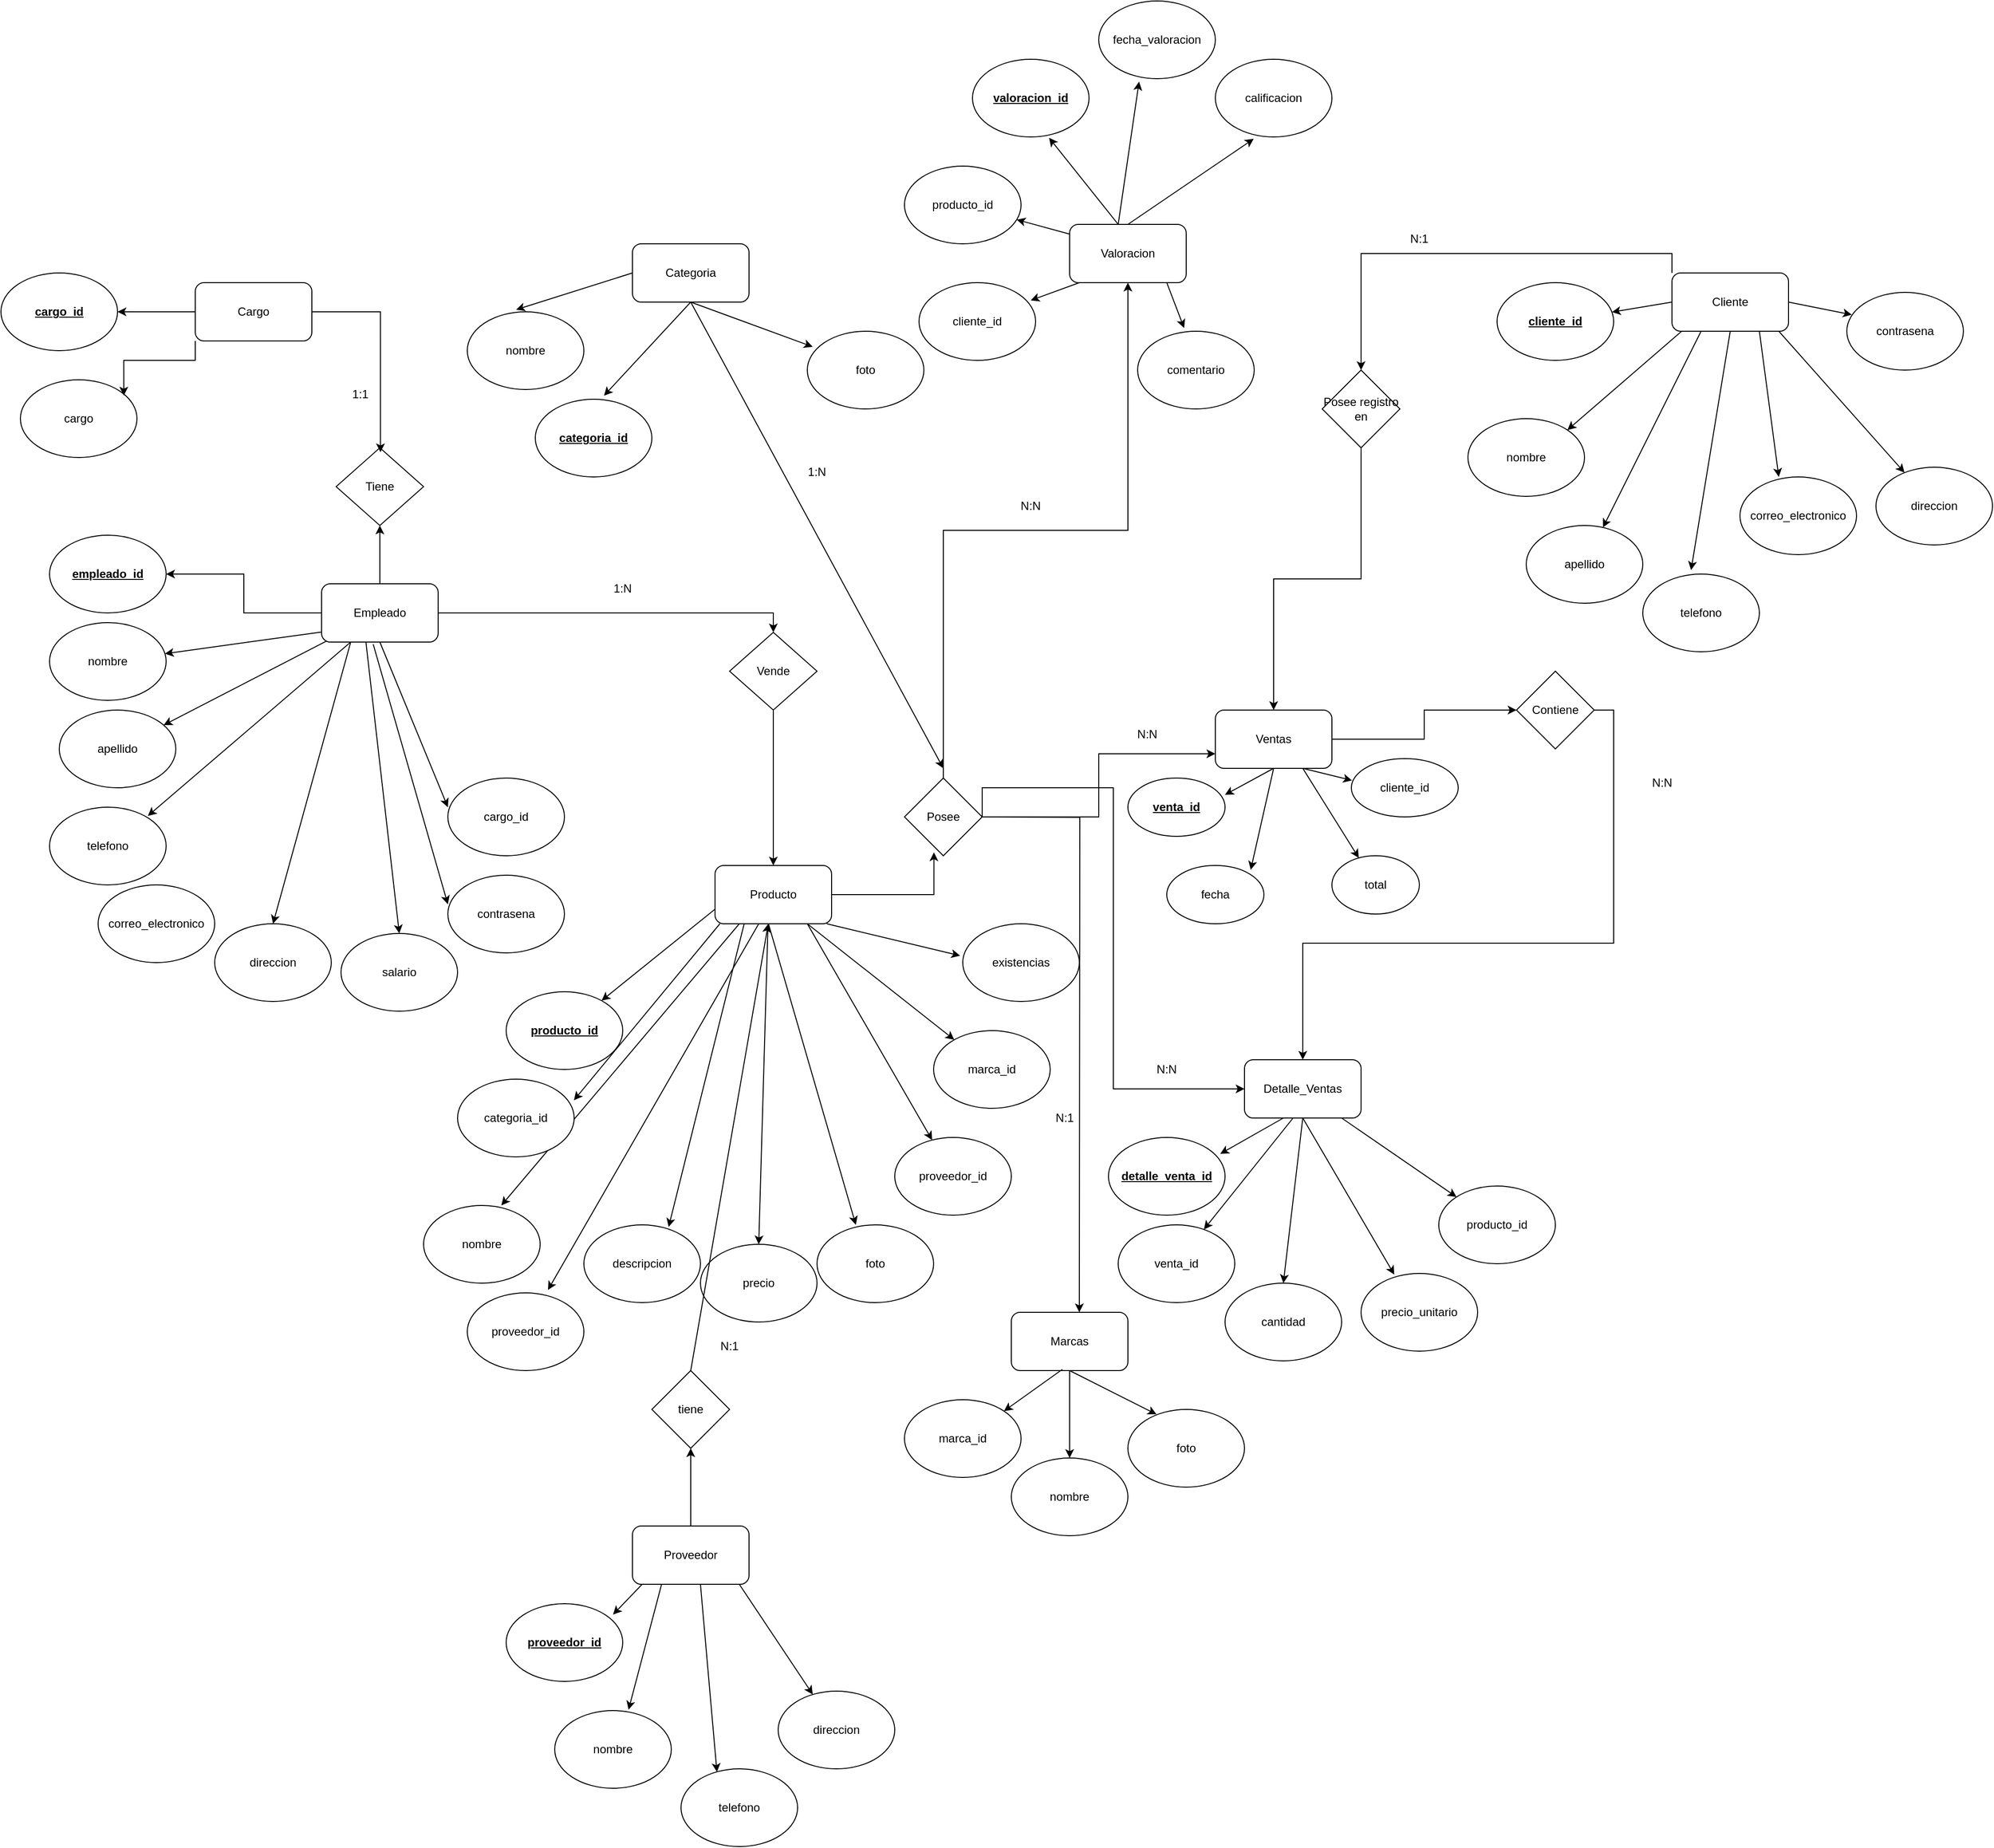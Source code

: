 <mxfile version="23.1.2" type="google">
  <diagram id="R2lEEEUBdFMjLlhIrx00" name="Page-1">
    <mxGraphModel dx="2525" dy="2080" grid="1" gridSize="10" guides="1" tooltips="1" connect="1" arrows="1" fold="1" page="1" pageScale="1" pageWidth="850" pageHeight="1100" math="0" shadow="0" extFonts="Permanent Marker^https://fonts.googleapis.com/css?family=Permanent+Marker">
      <root>
        <mxCell id="0" />
        <mxCell id="1" parent="0" />
        <mxCell id="Wo3q0FR-ISAkBuYLNfdj-16" style="edgeStyle=orthogonalEdgeStyle;rounded=0;orthogonalLoop=1;jettySize=auto;html=1;exitX=0;exitY=0.5;exitDx=0;exitDy=0;entryX=1;entryY=0.5;entryDx=0;entryDy=0;" parent="1" source="Wo3q0FR-ISAkBuYLNfdj-4" target="Wo3q0FR-ISAkBuYLNfdj-15" edge="1">
          <mxGeometry relative="1" as="geometry" />
        </mxCell>
        <mxCell id="Wo3q0FR-ISAkBuYLNfdj-4" value="Cargo" style="rounded=1;whiteSpace=wrap;html=1;" parent="1" vertex="1">
          <mxGeometry x="-190" y="70" width="120" height="60" as="geometry" />
        </mxCell>
        <mxCell id="Wo3q0FR-ISAkBuYLNfdj-5" value="Proveedor" style="rounded=1;whiteSpace=wrap;html=1;" parent="1" vertex="1">
          <mxGeometry x="260" y="1350" width="120" height="60" as="geometry" />
        </mxCell>
        <mxCell id="Wo3q0FR-ISAkBuYLNfdj-6" value="Marcas" style="rounded=1;whiteSpace=wrap;html=1;" parent="1" vertex="1">
          <mxGeometry x="650" y="1130" width="120" height="60" as="geometry" />
        </mxCell>
        <mxCell id="Wo3q0FR-ISAkBuYLNfdj-47" style="edgeStyle=orthogonalEdgeStyle;rounded=0;orthogonalLoop=1;jettySize=auto;html=1;" parent="1" source="Wo3q0FR-ISAkBuYLNfdj-7" target="Wo3q0FR-ISAkBuYLNfdj-21" edge="1">
          <mxGeometry relative="1" as="geometry" />
        </mxCell>
        <mxCell id="Wo3q0FR-ISAkBuYLNfdj-48" style="edgeStyle=orthogonalEdgeStyle;rounded=0;orthogonalLoop=1;jettySize=auto;html=1;exitX=0.5;exitY=0;exitDx=0;exitDy=0;" parent="1" source="Wo3q0FR-ISAkBuYLNfdj-7" edge="1">
          <mxGeometry relative="1" as="geometry">
            <mxPoint y="320" as="targetPoint" />
          </mxGeometry>
        </mxCell>
        <mxCell id="Wo3q0FR-ISAkBuYLNfdj-52" style="edgeStyle=orthogonalEdgeStyle;rounded=0;orthogonalLoop=1;jettySize=auto;html=1;exitX=1;exitY=0.5;exitDx=0;exitDy=0;entryX=0.5;entryY=0;entryDx=0;entryDy=0;" parent="1" source="Wo3q0FR-ISAkBuYLNfdj-7" target="Wo3q0FR-ISAkBuYLNfdj-51" edge="1">
          <mxGeometry relative="1" as="geometry" />
        </mxCell>
        <mxCell id="Wo3q0FR-ISAkBuYLNfdj-7" value="Empleado" style="rounded=1;whiteSpace=wrap;html=1;" parent="1" vertex="1">
          <mxGeometry x="-60" y="380" width="120" height="60" as="geometry" />
        </mxCell>
        <mxCell id="Wo3q0FR-ISAkBuYLNfdj-8" value="Categoria" style="rounded=1;whiteSpace=wrap;html=1;" parent="1" vertex="1">
          <mxGeometry x="260" y="30" width="120" height="60" as="geometry" />
        </mxCell>
        <mxCell id="OyvCqf2Fwu4o1YcODrox-2" style="edgeStyle=orthogonalEdgeStyle;rounded=0;orthogonalLoop=1;jettySize=auto;html=1;exitX=0;exitY=0;exitDx=0;exitDy=0;" parent="1" source="Wo3q0FR-ISAkBuYLNfdj-9" target="OyvCqf2Fwu4o1YcODrox-1" edge="1">
          <mxGeometry relative="1" as="geometry" />
        </mxCell>
        <mxCell id="Wo3q0FR-ISAkBuYLNfdj-9" value="Cliente" style="rounded=1;whiteSpace=wrap;html=1;" parent="1" vertex="1">
          <mxGeometry x="1330" y="60" width="120" height="60" as="geometry" />
        </mxCell>
        <mxCell id="Wo3q0FR-ISAkBuYLNfdj-10" value="Producto" style="rounded=1;whiteSpace=wrap;html=1;" parent="1" vertex="1">
          <mxGeometry x="345" y="670" width="120" height="60" as="geometry" />
        </mxCell>
        <mxCell id="Wo3q0FR-ISAkBuYLNfdj-127" style="edgeStyle=orthogonalEdgeStyle;rounded=0;orthogonalLoop=1;jettySize=auto;html=1;" parent="1" source="Wo3q0FR-ISAkBuYLNfdj-11" target="Wo3q0FR-ISAkBuYLNfdj-126" edge="1">
          <mxGeometry relative="1" as="geometry" />
        </mxCell>
        <mxCell id="Wo3q0FR-ISAkBuYLNfdj-11" value="Ventas" style="rounded=1;whiteSpace=wrap;html=1;" parent="1" vertex="1">
          <mxGeometry x="860" y="510" width="120" height="60" as="geometry" />
        </mxCell>
        <mxCell id="Wo3q0FR-ISAkBuYLNfdj-12" value="Valoracion" style="rounded=1;whiteSpace=wrap;html=1;" parent="1" vertex="1">
          <mxGeometry x="710" y="10" width="120" height="60" as="geometry" />
        </mxCell>
        <mxCell id="Wo3q0FR-ISAkBuYLNfdj-13" value="Detalle_Ventas" style="rounded=1;whiteSpace=wrap;html=1;" parent="1" vertex="1">
          <mxGeometry x="890" y="870" width="120" height="60" as="geometry" />
        </mxCell>
        <mxCell id="Wo3q0FR-ISAkBuYLNfdj-15" value="&lt;b&gt;&lt;u&gt;cargo_id&lt;/u&gt;&lt;/b&gt;" style="ellipse;whiteSpace=wrap;html=1;" parent="1" vertex="1">
          <mxGeometry x="-390" y="60" width="120" height="80" as="geometry" />
        </mxCell>
        <mxCell id="Wo3q0FR-ISAkBuYLNfdj-18" value="cargo" style="ellipse;whiteSpace=wrap;html=1;" parent="1" vertex="1">
          <mxGeometry x="-370" y="170" width="120" height="80" as="geometry" />
        </mxCell>
        <mxCell id="Wo3q0FR-ISAkBuYLNfdj-19" style="edgeStyle=orthogonalEdgeStyle;rounded=0;orthogonalLoop=1;jettySize=auto;html=1;exitX=0;exitY=1;exitDx=0;exitDy=0;entryX=0.887;entryY=0.203;entryDx=0;entryDy=0;entryPerimeter=0;" parent="1" source="Wo3q0FR-ISAkBuYLNfdj-4" target="Wo3q0FR-ISAkBuYLNfdj-18" edge="1">
          <mxGeometry relative="1" as="geometry" />
        </mxCell>
        <mxCell id="Wo3q0FR-ISAkBuYLNfdj-21" value="&lt;u style=&quot;&quot;&gt;&lt;b&gt;empleado_id&lt;/b&gt;&lt;/u&gt;" style="ellipse;whiteSpace=wrap;html=1;" parent="1" vertex="1">
          <mxGeometry x="-340" y="330" width="120" height="80" as="geometry" />
        </mxCell>
        <mxCell id="Wo3q0FR-ISAkBuYLNfdj-22" value="nombre" style="ellipse;whiteSpace=wrap;html=1;" parent="1" vertex="1">
          <mxGeometry x="-340" y="420" width="120" height="80" as="geometry" />
        </mxCell>
        <mxCell id="Wo3q0FR-ISAkBuYLNfdj-23" value="apellido" style="ellipse;whiteSpace=wrap;html=1;" parent="1" vertex="1">
          <mxGeometry x="-330" y="510" width="120" height="80" as="geometry" />
        </mxCell>
        <mxCell id="Wo3q0FR-ISAkBuYLNfdj-24" value="telefono" style="ellipse;whiteSpace=wrap;html=1;" parent="1" vertex="1">
          <mxGeometry x="-340" y="610" width="120" height="80" as="geometry" />
        </mxCell>
        <mxCell id="Wo3q0FR-ISAkBuYLNfdj-25" value="correo_electronico" style="ellipse;whiteSpace=wrap;html=1;" parent="1" vertex="1">
          <mxGeometry x="-290" y="690" width="120" height="80" as="geometry" />
        </mxCell>
        <mxCell id="Wo3q0FR-ISAkBuYLNfdj-26" value="direccion" style="ellipse;whiteSpace=wrap;html=1;" parent="1" vertex="1">
          <mxGeometry x="-170" y="730" width="120" height="80" as="geometry" />
        </mxCell>
        <mxCell id="Wo3q0FR-ISAkBuYLNfdj-27" value="salario" style="ellipse;whiteSpace=wrap;html=1;" parent="1" vertex="1">
          <mxGeometry x="-40" y="740" width="120" height="80" as="geometry" />
        </mxCell>
        <mxCell id="Wo3q0FR-ISAkBuYLNfdj-28" value="contrasena" style="ellipse;whiteSpace=wrap;html=1;" parent="1" vertex="1">
          <mxGeometry x="70" y="680" width="120" height="80" as="geometry" />
        </mxCell>
        <mxCell id="Wo3q0FR-ISAkBuYLNfdj-29" value="cargo_id" style="ellipse;whiteSpace=wrap;html=1;" parent="1" vertex="1">
          <mxGeometry x="70" y="580" width="120" height="80" as="geometry" />
        </mxCell>
        <mxCell id="Wo3q0FR-ISAkBuYLNfdj-40" value="" style="endArrow=classic;html=1;rounded=0;exitX=0.043;exitY=0.983;exitDx=0;exitDy=0;exitPerimeter=0;" parent="1" source="Wo3q0FR-ISAkBuYLNfdj-7" target="Wo3q0FR-ISAkBuYLNfdj-23" edge="1">
          <mxGeometry width="50" height="50" relative="1" as="geometry">
            <mxPoint x="-60" y="440" as="sourcePoint" />
            <mxPoint y="440" as="targetPoint" />
          </mxGeometry>
        </mxCell>
        <mxCell id="Wo3q0FR-ISAkBuYLNfdj-41" value="" style="endArrow=classic;html=1;rounded=0;exitX=0.25;exitY=1;exitDx=0;exitDy=0;entryX=0.843;entryY=0.113;entryDx=0;entryDy=0;entryPerimeter=0;" parent="1" source="Wo3q0FR-ISAkBuYLNfdj-7" target="Wo3q0FR-ISAkBuYLNfdj-24" edge="1">
          <mxGeometry width="50" height="50" relative="1" as="geometry">
            <mxPoint x="-60" y="510" as="sourcePoint" />
            <mxPoint x="-10" y="460" as="targetPoint" />
          </mxGeometry>
        </mxCell>
        <mxCell id="Wo3q0FR-ISAkBuYLNfdj-42" value="" style="endArrow=classic;html=1;rounded=0;entryX=0.5;entryY=0;entryDx=0;entryDy=0;" parent="1" target="Wo3q0FR-ISAkBuYLNfdj-26" edge="1">
          <mxGeometry width="50" height="50" relative="1" as="geometry">
            <mxPoint x="-30" y="440" as="sourcePoint" />
            <mxPoint x="20" y="460" as="targetPoint" />
          </mxGeometry>
        </mxCell>
        <mxCell id="Wo3q0FR-ISAkBuYLNfdj-43" value="" style="endArrow=classic;html=1;rounded=0;exitX=0.381;exitY=1.01;exitDx=0;exitDy=0;entryX=0.5;entryY=0;entryDx=0;entryDy=0;exitPerimeter=0;" parent="1" source="Wo3q0FR-ISAkBuYLNfdj-7" target="Wo3q0FR-ISAkBuYLNfdj-27" edge="1">
          <mxGeometry width="50" height="50" relative="1" as="geometry">
            <mxPoint x="30" y="510" as="sourcePoint" />
            <mxPoint x="80" y="460" as="targetPoint" />
          </mxGeometry>
        </mxCell>
        <mxCell id="Wo3q0FR-ISAkBuYLNfdj-44" value="" style="endArrow=classic;html=1;rounded=0;exitX=0.443;exitY=1.038;exitDx=0;exitDy=0;entryX=0;entryY=0.375;entryDx=0;entryDy=0;entryPerimeter=0;exitPerimeter=0;" parent="1" source="Wo3q0FR-ISAkBuYLNfdj-7" target="Wo3q0FR-ISAkBuYLNfdj-28" edge="1">
          <mxGeometry width="50" height="50" relative="1" as="geometry">
            <mxPoint x="70" y="490" as="sourcePoint" />
            <mxPoint x="120" y="440" as="targetPoint" />
          </mxGeometry>
        </mxCell>
        <mxCell id="Wo3q0FR-ISAkBuYLNfdj-45" value="" style="endArrow=classic;html=1;rounded=0;exitX=0.5;exitY=1;exitDx=0;exitDy=0;entryX=0;entryY=0.375;entryDx=0;entryDy=0;entryPerimeter=0;" parent="1" source="Wo3q0FR-ISAkBuYLNfdj-7" target="Wo3q0FR-ISAkBuYLNfdj-29" edge="1">
          <mxGeometry width="50" height="50" relative="1" as="geometry">
            <mxPoint x="30" y="480" as="sourcePoint" />
            <mxPoint x="80" y="430" as="targetPoint" />
          </mxGeometry>
        </mxCell>
        <mxCell id="Wo3q0FR-ISAkBuYLNfdj-46" value="" style="endArrow=classic;html=1;rounded=0;exitX=-0.005;exitY=0.829;exitDx=0;exitDy=0;exitPerimeter=0;" parent="1" source="Wo3q0FR-ISAkBuYLNfdj-7" target="Wo3q0FR-ISAkBuYLNfdj-22" edge="1">
          <mxGeometry width="50" height="50" relative="1" as="geometry">
            <mxPoint x="-80" y="410" as="sourcePoint" />
            <mxPoint x="-30" y="360" as="targetPoint" />
          </mxGeometry>
        </mxCell>
        <mxCell id="Wo3q0FR-ISAkBuYLNfdj-49" value="Tiene" style="rhombus;whiteSpace=wrap;html=1;" parent="1" vertex="1">
          <mxGeometry x="-45" y="240" width="90" height="80" as="geometry" />
        </mxCell>
        <mxCell id="Wo3q0FR-ISAkBuYLNfdj-50" style="edgeStyle=orthogonalEdgeStyle;rounded=0;orthogonalLoop=1;jettySize=auto;html=1;entryX=0.507;entryY=0.057;entryDx=0;entryDy=0;entryPerimeter=0;" parent="1" source="Wo3q0FR-ISAkBuYLNfdj-4" target="Wo3q0FR-ISAkBuYLNfdj-49" edge="1">
          <mxGeometry relative="1" as="geometry" />
        </mxCell>
        <mxCell id="Wo3q0FR-ISAkBuYLNfdj-53" style="edgeStyle=orthogonalEdgeStyle;rounded=0;orthogonalLoop=1;jettySize=auto;html=1;exitX=0.5;exitY=1;exitDx=0;exitDy=0;" parent="1" source="Wo3q0FR-ISAkBuYLNfdj-51" target="Wo3q0FR-ISAkBuYLNfdj-10" edge="1">
          <mxGeometry relative="1" as="geometry">
            <Array as="points">
              <mxPoint x="405" y="540" />
              <mxPoint x="405" y="540" />
            </Array>
          </mxGeometry>
        </mxCell>
        <mxCell id="Wo3q0FR-ISAkBuYLNfdj-51" value="Vende" style="rhombus;whiteSpace=wrap;html=1;" parent="1" vertex="1">
          <mxGeometry x="360" y="430" width="90" height="80" as="geometry" />
        </mxCell>
        <mxCell id="Wo3q0FR-ISAkBuYLNfdj-55" value="" style="endArrow=classic;html=1;rounded=0;exitX=0;exitY=0.75;exitDx=0;exitDy=0;" parent="1" source="Wo3q0FR-ISAkBuYLNfdj-10" target="Wo3q0FR-ISAkBuYLNfdj-56" edge="1">
          <mxGeometry width="50" height="50" relative="1" as="geometry">
            <mxPoint x="430" y="830" as="sourcePoint" />
            <mxPoint x="300" y="800" as="targetPoint" />
          </mxGeometry>
        </mxCell>
        <mxCell id="Wo3q0FR-ISAkBuYLNfdj-56" value="&lt;u&gt;&lt;b&gt;producto_id&lt;/b&gt;&lt;/u&gt;" style="ellipse;whiteSpace=wrap;html=1;" parent="1" vertex="1">
          <mxGeometry x="130" y="800" width="120" height="80" as="geometry" />
        </mxCell>
        <mxCell id="Wo3q0FR-ISAkBuYLNfdj-58" value="precio" style="ellipse;whiteSpace=wrap;html=1;" parent="1" vertex="1">
          <mxGeometry x="330" y="1060" width="120" height="80" as="geometry" />
        </mxCell>
        <mxCell id="Wo3q0FR-ISAkBuYLNfdj-59" value="nombre" style="ellipse;whiteSpace=wrap;html=1;" parent="1" vertex="1">
          <mxGeometry x="45" y="1020" width="120" height="80" as="geometry" />
        </mxCell>
        <mxCell id="Wo3q0FR-ISAkBuYLNfdj-60" value="descripcion" style="ellipse;whiteSpace=wrap;html=1;" parent="1" vertex="1">
          <mxGeometry x="210" y="1040" width="120" height="80" as="geometry" />
        </mxCell>
        <mxCell id="Wo3q0FR-ISAkBuYLNfdj-61" value="marca_id" style="ellipse;whiteSpace=wrap;html=1;" parent="1" vertex="1">
          <mxGeometry x="570" y="840" width="120" height="80" as="geometry" />
        </mxCell>
        <mxCell id="Wo3q0FR-ISAkBuYLNfdj-62" value="foto" style="ellipse;whiteSpace=wrap;html=1;" parent="1" vertex="1">
          <mxGeometry x="450" y="1040" width="120" height="80" as="geometry" />
        </mxCell>
        <mxCell id="Wo3q0FR-ISAkBuYLNfdj-63" value="proveedor_id" style="ellipse;whiteSpace=wrap;html=1;" parent="1" vertex="1">
          <mxGeometry x="530" y="950" width="120" height="80" as="geometry" />
        </mxCell>
        <mxCell id="Wo3q0FR-ISAkBuYLNfdj-64" value="existencias" style="ellipse;whiteSpace=wrap;html=1;" parent="1" vertex="1">
          <mxGeometry x="600" y="730" width="120" height="80" as="geometry" />
        </mxCell>
        <mxCell id="Wo3q0FR-ISAkBuYLNfdj-65" value="" style="endArrow=classic;html=1;rounded=0;entryX=0.667;entryY=0;entryDx=0;entryDy=0;entryPerimeter=0;" parent="1" target="Wo3q0FR-ISAkBuYLNfdj-59" edge="1">
          <mxGeometry width="50" height="50" relative="1" as="geometry">
            <mxPoint x="370" y="730" as="sourcePoint" />
            <mxPoint x="420" y="680" as="targetPoint" />
          </mxGeometry>
        </mxCell>
        <mxCell id="Wo3q0FR-ISAkBuYLNfdj-66" value="" style="endArrow=classic;html=1;rounded=0;entryX=0.727;entryY=0.027;entryDx=0;entryDy=0;entryPerimeter=0;exitX=0.25;exitY=1;exitDx=0;exitDy=0;" parent="1" source="Wo3q0FR-ISAkBuYLNfdj-10" target="Wo3q0FR-ISAkBuYLNfdj-60" edge="1">
          <mxGeometry width="50" height="50" relative="1" as="geometry">
            <mxPoint x="485.84" y="782.16" as="sourcePoint" />
            <mxPoint x="365" y="990" as="targetPoint" />
          </mxGeometry>
        </mxCell>
        <mxCell id="Wo3q0FR-ISAkBuYLNfdj-68" value="" style="endArrow=classic;html=1;rounded=0;exitX=0.454;exitY=1.036;exitDx=0;exitDy=0;exitPerimeter=0;entryX=0.5;entryY=0;entryDx=0;entryDy=0;" parent="1" source="Wo3q0FR-ISAkBuYLNfdj-10" target="Wo3q0FR-ISAkBuYLNfdj-58" edge="1">
          <mxGeometry width="50" height="50" relative="1" as="geometry">
            <mxPoint x="420" y="770" as="sourcePoint" />
            <mxPoint x="470" y="720" as="targetPoint" />
          </mxGeometry>
        </mxCell>
        <mxCell id="Wo3q0FR-ISAkBuYLNfdj-69" value="" style="endArrow=classic;html=1;rounded=0;entryX=0.333;entryY=0;entryDx=0;entryDy=0;entryPerimeter=0;" parent="1" target="Wo3q0FR-ISAkBuYLNfdj-62" edge="1">
          <mxGeometry width="50" height="50" relative="1" as="geometry">
            <mxPoint x="400" y="730" as="sourcePoint" />
            <mxPoint x="450" y="680" as="targetPoint" />
          </mxGeometry>
        </mxCell>
        <mxCell id="Wo3q0FR-ISAkBuYLNfdj-70" value="" style="endArrow=classic;html=1;rounded=0;" parent="1" target="Wo3q0FR-ISAkBuYLNfdj-63" edge="1">
          <mxGeometry width="50" height="50" relative="1" as="geometry">
            <mxPoint x="440" y="730" as="sourcePoint" />
            <mxPoint x="490" y="680" as="targetPoint" />
          </mxGeometry>
        </mxCell>
        <mxCell id="Wo3q0FR-ISAkBuYLNfdj-71" value="" style="endArrow=classic;html=1;rounded=0;" parent="1" target="Wo3q0FR-ISAkBuYLNfdj-61" edge="1">
          <mxGeometry width="50" height="50" relative="1" as="geometry">
            <mxPoint x="440" y="730" as="sourcePoint" />
            <mxPoint x="490" y="680" as="targetPoint" />
          </mxGeometry>
        </mxCell>
        <mxCell id="Wo3q0FR-ISAkBuYLNfdj-72" value="" style="endArrow=classic;html=1;rounded=0;entryX=-0.023;entryY=0.411;entryDx=0;entryDy=0;entryPerimeter=0;" parent="1" target="Wo3q0FR-ISAkBuYLNfdj-64" edge="1">
          <mxGeometry width="50" height="50" relative="1" as="geometry">
            <mxPoint x="460" y="730" as="sourcePoint" />
            <mxPoint x="510" y="680" as="targetPoint" />
          </mxGeometry>
        </mxCell>
        <mxCell id="Wo3q0FR-ISAkBuYLNfdj-73" value="&lt;b&gt;&lt;u&gt;venta_id&lt;/u&gt;&lt;/b&gt;" style="ellipse;whiteSpace=wrap;html=1;" parent="1" vertex="1">
          <mxGeometry x="770" y="580" width="100" height="60" as="geometry" />
        </mxCell>
        <mxCell id="Wo3q0FR-ISAkBuYLNfdj-74" value="fecha" style="ellipse;whiteSpace=wrap;html=1;" parent="1" vertex="1">
          <mxGeometry x="810" y="670" width="100" height="60" as="geometry" />
        </mxCell>
        <mxCell id="Wo3q0FR-ISAkBuYLNfdj-75" value="total" style="ellipse;whiteSpace=wrap;html=1;" parent="1" vertex="1">
          <mxGeometry x="980" y="660" width="90" height="60" as="geometry" />
        </mxCell>
        <mxCell id="Wo3q0FR-ISAkBuYLNfdj-76" value="cliente_id" style="ellipse;whiteSpace=wrap;html=1;" parent="1" vertex="1">
          <mxGeometry x="1000" y="560" width="110" height="60" as="geometry" />
        </mxCell>
        <mxCell id="Wo3q0FR-ISAkBuYLNfdj-77" value="" style="endArrow=classic;html=1;rounded=0;exitX=0.5;exitY=1;exitDx=0;exitDy=0;entryX=0.999;entryY=0.287;entryDx=0;entryDy=0;entryPerimeter=0;" parent="1" source="Wo3q0FR-ISAkBuYLNfdj-11" target="Wo3q0FR-ISAkBuYLNfdj-73" edge="1">
          <mxGeometry width="50" height="50" relative="1" as="geometry">
            <mxPoint x="1010" y="590" as="sourcePoint" />
            <mxPoint x="1060" y="540" as="targetPoint" />
          </mxGeometry>
        </mxCell>
        <mxCell id="Wo3q0FR-ISAkBuYLNfdj-78" value="" style="endArrow=classic;html=1;rounded=0;entryX=0.864;entryY=0.075;entryDx=0;entryDy=0;entryPerimeter=0;" parent="1" target="Wo3q0FR-ISAkBuYLNfdj-74" edge="1">
          <mxGeometry width="50" height="50" relative="1" as="geometry">
            <mxPoint x="920" y="570" as="sourcePoint" />
            <mxPoint x="970" y="520" as="targetPoint" />
          </mxGeometry>
        </mxCell>
        <mxCell id="Wo3q0FR-ISAkBuYLNfdj-80" value="" style="endArrow=classic;html=1;rounded=0;exitX=0.75;exitY=1;exitDx=0;exitDy=0;entryX=0.006;entryY=0.374;entryDx=0;entryDy=0;entryPerimeter=0;" parent="1" source="Wo3q0FR-ISAkBuYLNfdj-11" target="Wo3q0FR-ISAkBuYLNfdj-76" edge="1">
          <mxGeometry width="50" height="50" relative="1" as="geometry">
            <mxPoint x="1010" y="590" as="sourcePoint" />
            <mxPoint x="1060" y="540" as="targetPoint" />
          </mxGeometry>
        </mxCell>
        <mxCell id="Wo3q0FR-ISAkBuYLNfdj-81" value="" style="endArrow=classic;html=1;rounded=0;" parent="1" target="Wo3q0FR-ISAkBuYLNfdj-75" edge="1">
          <mxGeometry width="50" height="50" relative="1" as="geometry">
            <mxPoint x="950" y="570" as="sourcePoint" />
            <mxPoint x="1000" y="520" as="targetPoint" />
          </mxGeometry>
        </mxCell>
        <mxCell id="Wo3q0FR-ISAkBuYLNfdj-83" value="&lt;b&gt;&lt;u&gt;valoracion_id&lt;/u&gt;&lt;/b&gt;" style="ellipse;whiteSpace=wrap;html=1;" parent="1" vertex="1">
          <mxGeometry x="610" y="-160" width="120" height="80" as="geometry" />
        </mxCell>
        <mxCell id="Wo3q0FR-ISAkBuYLNfdj-84" value="producto_id" style="ellipse;whiteSpace=wrap;html=1;" parent="1" vertex="1">
          <mxGeometry x="540" y="-50" width="120" height="80" as="geometry" />
        </mxCell>
        <mxCell id="Wo3q0FR-ISAkBuYLNfdj-85" value="cliente_id" style="ellipse;whiteSpace=wrap;html=1;" parent="1" vertex="1">
          <mxGeometry x="555" y="70" width="120" height="80" as="geometry" />
        </mxCell>
        <mxCell id="Wo3q0FR-ISAkBuYLNfdj-86" value="calificacion" style="ellipse;whiteSpace=wrap;html=1;" parent="1" vertex="1">
          <mxGeometry x="860" y="-160" width="120" height="80" as="geometry" />
        </mxCell>
        <mxCell id="Wo3q0FR-ISAkBuYLNfdj-87" value="comentario" style="ellipse;whiteSpace=wrap;html=1;" parent="1" vertex="1">
          <mxGeometry x="780" y="120" width="120" height="80" as="geometry" />
        </mxCell>
        <mxCell id="Wo3q0FR-ISAkBuYLNfdj-88" value="fecha_valoracion" style="ellipse;whiteSpace=wrap;html=1;" parent="1" vertex="1">
          <mxGeometry x="740" y="-220" width="120" height="80" as="geometry" />
        </mxCell>
        <mxCell id="Wo3q0FR-ISAkBuYLNfdj-96" value="&lt;b&gt;&lt;u&gt;detalle_venta_id&lt;/u&gt;&lt;/b&gt;" style="ellipse;whiteSpace=wrap;html=1;" parent="1" vertex="1">
          <mxGeometry x="750" y="950" width="120" height="80" as="geometry" />
        </mxCell>
        <mxCell id="Wo3q0FR-ISAkBuYLNfdj-97" value="venta_id" style="ellipse;whiteSpace=wrap;html=1;" parent="1" vertex="1">
          <mxGeometry x="760" y="1040" width="120" height="80" as="geometry" />
        </mxCell>
        <mxCell id="Wo3q0FR-ISAkBuYLNfdj-98" value="producto_id" style="ellipse;whiteSpace=wrap;html=1;" parent="1" vertex="1">
          <mxGeometry x="1090" y="1000" width="120" height="80" as="geometry" />
        </mxCell>
        <mxCell id="Wo3q0FR-ISAkBuYLNfdj-99" value="precio_unitario" style="ellipse;whiteSpace=wrap;html=1;" parent="1" vertex="1">
          <mxGeometry x="1010" y="1090" width="120" height="80" as="geometry" />
        </mxCell>
        <mxCell id="Wo3q0FR-ISAkBuYLNfdj-100" value="cantidad" style="ellipse;whiteSpace=wrap;html=1;" parent="1" vertex="1">
          <mxGeometry x="870" y="1100" width="120" height="80" as="geometry" />
        </mxCell>
        <mxCell id="Wo3q0FR-ISAkBuYLNfdj-101" value="" style="endArrow=classic;html=1;rounded=0;entryX=0.959;entryY=0.211;entryDx=0;entryDy=0;entryPerimeter=0;" parent="1" target="Wo3q0FR-ISAkBuYLNfdj-96" edge="1">
          <mxGeometry width="50" height="50" relative="1" as="geometry">
            <mxPoint x="930" y="930" as="sourcePoint" />
            <mxPoint x="980" y="880" as="targetPoint" />
          </mxGeometry>
        </mxCell>
        <mxCell id="Wo3q0FR-ISAkBuYLNfdj-102" value="" style="endArrow=classic;html=1;rounded=0;" parent="1" target="Wo3q0FR-ISAkBuYLNfdj-97" edge="1">
          <mxGeometry width="50" height="50" relative="1" as="geometry">
            <mxPoint x="940" y="930" as="sourcePoint" />
            <mxPoint x="990" y="880" as="targetPoint" />
          </mxGeometry>
        </mxCell>
        <mxCell id="Wo3q0FR-ISAkBuYLNfdj-103" value="" style="endArrow=classic;html=1;rounded=0;entryX=0.5;entryY=0;entryDx=0;entryDy=0;" parent="1" target="Wo3q0FR-ISAkBuYLNfdj-100" edge="1">
          <mxGeometry width="50" height="50" relative="1" as="geometry">
            <mxPoint x="950" y="930" as="sourcePoint" />
            <mxPoint x="1000" y="880" as="targetPoint" />
          </mxGeometry>
        </mxCell>
        <mxCell id="Wo3q0FR-ISAkBuYLNfdj-104" value="" style="endArrow=classic;html=1;rounded=0;entryX=0.285;entryY=0.015;entryDx=0;entryDy=0;entryPerimeter=0;" parent="1" target="Wo3q0FR-ISAkBuYLNfdj-99" edge="1">
          <mxGeometry width="50" height="50" relative="1" as="geometry">
            <mxPoint x="950" y="930" as="sourcePoint" />
            <mxPoint x="1000" y="880" as="targetPoint" />
          </mxGeometry>
        </mxCell>
        <mxCell id="Wo3q0FR-ISAkBuYLNfdj-105" value="" style="endArrow=classic;html=1;rounded=0;" parent="1" target="Wo3q0FR-ISAkBuYLNfdj-98" edge="1">
          <mxGeometry width="50" height="50" relative="1" as="geometry">
            <mxPoint x="990" y="930" as="sourcePoint" />
            <mxPoint x="1040" y="880" as="targetPoint" />
          </mxGeometry>
        </mxCell>
        <mxCell id="Wo3q0FR-ISAkBuYLNfdj-106" value="&lt;b&gt;&lt;u&gt;cliente_id&lt;/u&gt;&lt;/b&gt;" style="ellipse;whiteSpace=wrap;html=1;" parent="1" vertex="1">
          <mxGeometry x="1150" y="70" width="120" height="80" as="geometry" />
        </mxCell>
        <mxCell id="Wo3q0FR-ISAkBuYLNfdj-107" value="nombre" style="ellipse;whiteSpace=wrap;html=1;" parent="1" vertex="1">
          <mxGeometry x="1120" y="210" width="120" height="80" as="geometry" />
        </mxCell>
        <mxCell id="Wo3q0FR-ISAkBuYLNfdj-109" value="contrasena" style="ellipse;whiteSpace=wrap;html=1;" parent="1" vertex="1">
          <mxGeometry x="1510" y="80" width="120" height="80" as="geometry" />
        </mxCell>
        <mxCell id="Wo3q0FR-ISAkBuYLNfdj-110" value="correo_electronico" style="ellipse;whiteSpace=wrap;html=1;" parent="1" vertex="1">
          <mxGeometry x="1400" y="270" width="120" height="80" as="geometry" />
        </mxCell>
        <mxCell id="Wo3q0FR-ISAkBuYLNfdj-111" value="direccion" style="ellipse;whiteSpace=wrap;html=1;" parent="1" vertex="1">
          <mxGeometry x="1540" y="260" width="120" height="80" as="geometry" />
        </mxCell>
        <mxCell id="Wo3q0FR-ISAkBuYLNfdj-112" value="apellido" style="ellipse;whiteSpace=wrap;html=1;" parent="1" vertex="1">
          <mxGeometry x="1180" y="320" width="120" height="80" as="geometry" />
        </mxCell>
        <mxCell id="Wo3q0FR-ISAkBuYLNfdj-113" value="telefono" style="ellipse;whiteSpace=wrap;html=1;" parent="1" vertex="1">
          <mxGeometry x="1300" y="370" width="120" height="80" as="geometry" />
        </mxCell>
        <mxCell id="Wo3q0FR-ISAkBuYLNfdj-114" value="" style="endArrow=classic;html=1;rounded=0;" parent="1" target="Wo3q0FR-ISAkBuYLNfdj-106" edge="1">
          <mxGeometry width="50" height="50" relative="1" as="geometry">
            <mxPoint x="1330" y="90" as="sourcePoint" />
            <mxPoint x="1380" y="40" as="targetPoint" />
          </mxGeometry>
        </mxCell>
        <mxCell id="Wo3q0FR-ISAkBuYLNfdj-115" value="" style="endArrow=classic;html=1;rounded=0;entryX=1;entryY=0;entryDx=0;entryDy=0;" parent="1" target="Wo3q0FR-ISAkBuYLNfdj-107" edge="1">
          <mxGeometry width="50" height="50" relative="1" as="geometry">
            <mxPoint x="1340" y="120" as="sourcePoint" />
            <mxPoint x="1390" y="70" as="targetPoint" />
          </mxGeometry>
        </mxCell>
        <mxCell id="Wo3q0FR-ISAkBuYLNfdj-116" value="" style="endArrow=classic;html=1;rounded=0;" parent="1" target="Wo3q0FR-ISAkBuYLNfdj-112" edge="1">
          <mxGeometry width="50" height="50" relative="1" as="geometry">
            <mxPoint x="1360" y="120" as="sourcePoint" />
            <mxPoint x="1410" y="70" as="targetPoint" />
          </mxGeometry>
        </mxCell>
        <mxCell id="Wo3q0FR-ISAkBuYLNfdj-117" value="" style="endArrow=classic;html=1;rounded=0;entryX=0.414;entryY=-0.051;entryDx=0;entryDy=0;entryPerimeter=0;" parent="1" target="Wo3q0FR-ISAkBuYLNfdj-113" edge="1">
          <mxGeometry width="50" height="50" relative="1" as="geometry">
            <mxPoint x="1390" y="120" as="sourcePoint" />
            <mxPoint x="1440" y="70" as="targetPoint" />
          </mxGeometry>
        </mxCell>
        <mxCell id="Wo3q0FR-ISAkBuYLNfdj-118" value="" style="endArrow=classic;html=1;rounded=0;entryX=0.333;entryY=0;entryDx=0;entryDy=0;entryPerimeter=0;" parent="1" target="Wo3q0FR-ISAkBuYLNfdj-110" edge="1">
          <mxGeometry width="50" height="50" relative="1" as="geometry">
            <mxPoint x="1420" y="120" as="sourcePoint" />
            <mxPoint x="1470" y="70" as="targetPoint" />
          </mxGeometry>
        </mxCell>
        <mxCell id="Wo3q0FR-ISAkBuYLNfdj-120" value="" style="endArrow=classic;html=1;rounded=0;entryX=0.042;entryY=0.287;entryDx=0;entryDy=0;entryPerimeter=0;exitX=1;exitY=0.5;exitDx=0;exitDy=0;" parent="1" source="Wo3q0FR-ISAkBuYLNfdj-9" target="Wo3q0FR-ISAkBuYLNfdj-109" edge="1">
          <mxGeometry width="50" height="50" relative="1" as="geometry">
            <mxPoint x="1450" y="70" as="sourcePoint" />
            <mxPoint x="1500" y="20" as="targetPoint" />
          </mxGeometry>
        </mxCell>
        <mxCell id="Wo3q0FR-ISAkBuYLNfdj-121" value="" style="endArrow=classic;html=1;rounded=0;" parent="1" target="Wo3q0FR-ISAkBuYLNfdj-111" edge="1">
          <mxGeometry width="50" height="50" relative="1" as="geometry">
            <mxPoint x="1440" y="120" as="sourcePoint" />
            <mxPoint x="1490" y="70" as="targetPoint" />
          </mxGeometry>
        </mxCell>
        <mxCell id="Wo3q0FR-ISAkBuYLNfdj-125" style="edgeStyle=orthogonalEdgeStyle;rounded=0;orthogonalLoop=1;jettySize=auto;html=1;entryX=0;entryY=0.75;entryDx=0;entryDy=0;" parent="1" source="Wo3q0FR-ISAkBuYLNfdj-123" target="Wo3q0FR-ISAkBuYLNfdj-11" edge="1">
          <mxGeometry relative="1" as="geometry" />
        </mxCell>
        <mxCell id="Wo3q0FR-ISAkBuYLNfdj-130" style="edgeStyle=orthogonalEdgeStyle;rounded=0;orthogonalLoop=1;jettySize=auto;html=1;exitX=1;exitY=0.5;exitDx=0;exitDy=0;entryX=0;entryY=0.5;entryDx=0;entryDy=0;" parent="1" source="Wo3q0FR-ISAkBuYLNfdj-123" target="Wo3q0FR-ISAkBuYLNfdj-13" edge="1">
          <mxGeometry relative="1" as="geometry">
            <mxPoint x="730" y="890.0" as="targetPoint" />
            <Array as="points">
              <mxPoint x="620" y="590" />
              <mxPoint x="755" y="590" />
              <mxPoint x="755" y="900" />
            </Array>
          </mxGeometry>
        </mxCell>
        <mxCell id="Wo3q0FR-ISAkBuYLNfdj-133" style="edgeStyle=orthogonalEdgeStyle;rounded=0;orthogonalLoop=1;jettySize=auto;html=1;exitX=0.5;exitY=0;exitDx=0;exitDy=0;" parent="1" source="Wo3q0FR-ISAkBuYLNfdj-123" target="Wo3q0FR-ISAkBuYLNfdj-12" edge="1">
          <mxGeometry relative="1" as="geometry" />
        </mxCell>
        <mxCell id="Wo3q0FR-ISAkBuYLNfdj-156" style="edgeStyle=orthogonalEdgeStyle;rounded=0;orthogonalLoop=1;jettySize=auto;html=1;" parent="1" edge="1">
          <mxGeometry relative="1" as="geometry">
            <mxPoint x="720" y="1130" as="targetPoint" />
            <mxPoint x="620" y="620" as="sourcePoint" />
          </mxGeometry>
        </mxCell>
        <mxCell id="Wo3q0FR-ISAkBuYLNfdj-123" value="Posee" style="rhombus;whiteSpace=wrap;html=1;" parent="1" vertex="1">
          <mxGeometry x="540" y="580" width="80" height="80" as="geometry" />
        </mxCell>
        <mxCell id="Wo3q0FR-ISAkBuYLNfdj-124" style="edgeStyle=orthogonalEdgeStyle;rounded=0;orthogonalLoop=1;jettySize=auto;html=1;entryX=0.379;entryY=0.956;entryDx=0;entryDy=0;entryPerimeter=0;" parent="1" source="Wo3q0FR-ISAkBuYLNfdj-10" target="Wo3q0FR-ISAkBuYLNfdj-123" edge="1">
          <mxGeometry relative="1" as="geometry" />
        </mxCell>
        <mxCell id="Wo3q0FR-ISAkBuYLNfdj-128" style="edgeStyle=orthogonalEdgeStyle;rounded=0;orthogonalLoop=1;jettySize=auto;html=1;exitX=1;exitY=0.5;exitDx=0;exitDy=0;" parent="1" source="Wo3q0FR-ISAkBuYLNfdj-126" target="Wo3q0FR-ISAkBuYLNfdj-13" edge="1">
          <mxGeometry relative="1" as="geometry">
            <Array as="points">
              <mxPoint x="1270" y="510" />
              <mxPoint x="1270" y="750" />
              <mxPoint x="950" y="750" />
            </Array>
          </mxGeometry>
        </mxCell>
        <mxCell id="Wo3q0FR-ISAkBuYLNfdj-126" value="Contiene" style="rhombus;whiteSpace=wrap;html=1;" parent="1" vertex="1">
          <mxGeometry x="1170" y="470" width="80" height="80" as="geometry" />
        </mxCell>
        <mxCell id="Wo3q0FR-ISAkBuYLNfdj-134" value="" style="endArrow=classic;html=1;rounded=0;entryX=0.346;entryY=1.038;entryDx=0;entryDy=0;entryPerimeter=0;" parent="1" target="Wo3q0FR-ISAkBuYLNfdj-88" edge="1">
          <mxGeometry width="50" height="50" relative="1" as="geometry">
            <mxPoint x="760" y="10" as="sourcePoint" />
            <mxPoint x="810" y="-40" as="targetPoint" />
          </mxGeometry>
        </mxCell>
        <mxCell id="Wo3q0FR-ISAkBuYLNfdj-135" value="" style="endArrow=classic;html=1;rounded=0;entryX=0.329;entryY=1.024;entryDx=0;entryDy=0;entryPerimeter=0;" parent="1" target="Wo3q0FR-ISAkBuYLNfdj-86" edge="1">
          <mxGeometry width="50" height="50" relative="1" as="geometry">
            <mxPoint x="770" y="10" as="sourcePoint" />
            <mxPoint x="820" y="-40" as="targetPoint" />
          </mxGeometry>
        </mxCell>
        <mxCell id="Wo3q0FR-ISAkBuYLNfdj-136" value="" style="endArrow=classic;html=1;rounded=0;entryX=0.657;entryY=1.011;entryDx=0;entryDy=0;entryPerimeter=0;" parent="1" target="Wo3q0FR-ISAkBuYLNfdj-83" edge="1">
          <mxGeometry width="50" height="50" relative="1" as="geometry">
            <mxPoint x="760" y="10" as="sourcePoint" />
            <mxPoint x="810" y="-40" as="targetPoint" />
          </mxGeometry>
        </mxCell>
        <mxCell id="Wo3q0FR-ISAkBuYLNfdj-137" value="" style="endArrow=classic;html=1;rounded=0;" parent="1" target="Wo3q0FR-ISAkBuYLNfdj-84" edge="1">
          <mxGeometry width="50" height="50" relative="1" as="geometry">
            <mxPoint x="710" y="20" as="sourcePoint" />
            <mxPoint x="760" y="-30" as="targetPoint" />
          </mxGeometry>
        </mxCell>
        <mxCell id="Wo3q0FR-ISAkBuYLNfdj-138" value="" style="endArrow=classic;html=1;rounded=0;entryX=0.958;entryY=0.228;entryDx=0;entryDy=0;entryPerimeter=0;" parent="1" target="Wo3q0FR-ISAkBuYLNfdj-85" edge="1">
          <mxGeometry width="50" height="50" relative="1" as="geometry">
            <mxPoint x="720" y="70" as="sourcePoint" />
            <mxPoint x="770" y="20" as="targetPoint" />
          </mxGeometry>
        </mxCell>
        <mxCell id="Wo3q0FR-ISAkBuYLNfdj-139" value="" style="endArrow=classic;html=1;rounded=0;entryX=0.399;entryY=-0.041;entryDx=0;entryDy=0;entryPerimeter=0;" parent="1" target="Wo3q0FR-ISAkBuYLNfdj-87" edge="1">
          <mxGeometry width="50" height="50" relative="1" as="geometry">
            <mxPoint x="810" y="70" as="sourcePoint" />
            <mxPoint x="860" y="20" as="targetPoint" />
          </mxGeometry>
        </mxCell>
        <mxCell id="Wo3q0FR-ISAkBuYLNfdj-140" value="marca_id" style="ellipse;whiteSpace=wrap;html=1;" parent="1" vertex="1">
          <mxGeometry x="540" y="1220" width="120" height="80" as="geometry" />
        </mxCell>
        <mxCell id="Wo3q0FR-ISAkBuYLNfdj-141" value="nombre" style="ellipse;whiteSpace=wrap;html=1;" parent="1" vertex="1">
          <mxGeometry x="650" y="1280" width="120" height="80" as="geometry" />
        </mxCell>
        <mxCell id="Wo3q0FR-ISAkBuYLNfdj-142" value="foto" style="ellipse;whiteSpace=wrap;html=1;" parent="1" vertex="1">
          <mxGeometry x="770" y="1230" width="120" height="80" as="geometry" />
        </mxCell>
        <mxCell id="Wo3q0FR-ISAkBuYLNfdj-143" value="" style="endArrow=classic;html=1;rounded=0;exitX=0.438;exitY=0.979;exitDx=0;exitDy=0;exitPerimeter=0;entryX=1;entryY=0;entryDx=0;entryDy=0;" parent="1" source="Wo3q0FR-ISAkBuYLNfdj-6" target="Wo3q0FR-ISAkBuYLNfdj-140" edge="1">
          <mxGeometry width="50" height="50" relative="1" as="geometry">
            <mxPoint x="670" y="1340" as="sourcePoint" />
            <mxPoint x="720" y="1290" as="targetPoint" />
          </mxGeometry>
        </mxCell>
        <mxCell id="Wo3q0FR-ISAkBuYLNfdj-144" value="" style="endArrow=classic;html=1;rounded=0;entryX=0.5;entryY=0;entryDx=0;entryDy=0;" parent="1" target="Wo3q0FR-ISAkBuYLNfdj-141" edge="1">
          <mxGeometry width="50" height="50" relative="1" as="geometry">
            <mxPoint x="710" y="1190" as="sourcePoint" />
            <mxPoint x="760" y="1140" as="targetPoint" />
          </mxGeometry>
        </mxCell>
        <mxCell id="Wo3q0FR-ISAkBuYLNfdj-145" value="" style="endArrow=classic;html=1;rounded=0;entryX=0.245;entryY=0.063;entryDx=0;entryDy=0;entryPerimeter=0;" parent="1" target="Wo3q0FR-ISAkBuYLNfdj-142" edge="1">
          <mxGeometry width="50" height="50" relative="1" as="geometry">
            <mxPoint x="710" y="1190" as="sourcePoint" />
            <mxPoint x="760" y="1140" as="targetPoint" />
          </mxGeometry>
        </mxCell>
        <mxCell id="Wo3q0FR-ISAkBuYLNfdj-148" value="&lt;b&gt;&lt;u&gt;categoria_id&lt;/u&gt;&lt;/b&gt;" style="ellipse;whiteSpace=wrap;html=1;" parent="1" vertex="1">
          <mxGeometry x="160" y="190" width="120" height="80" as="geometry" />
        </mxCell>
        <mxCell id="Wo3q0FR-ISAkBuYLNfdj-149" value="nombre" style="ellipse;whiteSpace=wrap;html=1;" parent="1" vertex="1">
          <mxGeometry x="90" y="100" width="120" height="80" as="geometry" />
        </mxCell>
        <mxCell id="Wo3q0FR-ISAkBuYLNfdj-150" value="foto" style="ellipse;whiteSpace=wrap;html=1;" parent="1" vertex="1">
          <mxGeometry x="440" y="120" width="120" height="80" as="geometry" />
        </mxCell>
        <mxCell id="Wo3q0FR-ISAkBuYLNfdj-151" value="" style="endArrow=classic;html=1;rounded=0;entryX=0.589;entryY=-0.045;entryDx=0;entryDy=0;entryPerimeter=0;" parent="1" target="Wo3q0FR-ISAkBuYLNfdj-148" edge="1">
          <mxGeometry width="50" height="50" relative="1" as="geometry">
            <mxPoint x="320" y="90" as="sourcePoint" />
            <mxPoint x="370" y="40" as="targetPoint" />
          </mxGeometry>
        </mxCell>
        <mxCell id="Wo3q0FR-ISAkBuYLNfdj-152" value="" style="endArrow=classic;html=1;rounded=0;entryX=0.419;entryY=-0.028;entryDx=0;entryDy=0;entryPerimeter=0;exitX=0;exitY=0.5;exitDx=0;exitDy=0;" parent="1" source="Wo3q0FR-ISAkBuYLNfdj-8" target="Wo3q0FR-ISAkBuYLNfdj-149" edge="1">
          <mxGeometry width="50" height="50" relative="1" as="geometry">
            <mxPoint x="100" y="-10" as="sourcePoint" />
            <mxPoint x="150" y="-60" as="targetPoint" />
          </mxGeometry>
        </mxCell>
        <mxCell id="Wo3q0FR-ISAkBuYLNfdj-153" value="" style="endArrow=classic;html=1;rounded=0;entryX=0.046;entryY=0.2;entryDx=0;entryDy=0;entryPerimeter=0;" parent="1" target="Wo3q0FR-ISAkBuYLNfdj-150" edge="1">
          <mxGeometry width="50" height="50" relative="1" as="geometry">
            <mxPoint x="320" y="90" as="sourcePoint" />
            <mxPoint x="370" y="40" as="targetPoint" />
          </mxGeometry>
        </mxCell>
        <mxCell id="Wo3q0FR-ISAkBuYLNfdj-158" value="categoria_id" style="ellipse;whiteSpace=wrap;html=1;" parent="1" vertex="1">
          <mxGeometry x="80" y="890" width="120" height="80" as="geometry" />
        </mxCell>
        <mxCell id="Wo3q0FR-ISAkBuYLNfdj-160" value="" style="endArrow=classic;html=1;rounded=0;entryX=0.998;entryY=0.272;entryDx=0;entryDy=0;entryPerimeter=0;" parent="1" target="Wo3q0FR-ISAkBuYLNfdj-158" edge="1">
          <mxGeometry width="50" height="50" relative="1" as="geometry">
            <mxPoint x="350" y="730" as="sourcePoint" />
            <mxPoint x="400" y="680" as="targetPoint" />
          </mxGeometry>
        </mxCell>
        <mxCell id="Wo3q0FR-ISAkBuYLNfdj-162" value="" style="endArrow=classic;html=1;rounded=0;" parent="1" edge="1">
          <mxGeometry width="50" height="50" relative="1" as="geometry">
            <mxPoint x="320" y="90" as="sourcePoint" />
            <mxPoint x="580" y="570" as="targetPoint" />
          </mxGeometry>
        </mxCell>
        <mxCell id="Wo3q0FR-ISAkBuYLNfdj-163" value="&lt;b&gt;&lt;u&gt;proveedor_id&lt;/u&gt;&lt;/b&gt;" style="ellipse;whiteSpace=wrap;html=1;" parent="1" vertex="1">
          <mxGeometry x="130" y="1430" width="120" height="80" as="geometry" />
        </mxCell>
        <mxCell id="Wo3q0FR-ISAkBuYLNfdj-164" value="nombre" style="ellipse;whiteSpace=wrap;html=1;" parent="1" vertex="1">
          <mxGeometry x="180" y="1540" width="120" height="80" as="geometry" />
        </mxCell>
        <mxCell id="Wo3q0FR-ISAkBuYLNfdj-165" value="telefono" style="ellipse;whiteSpace=wrap;html=1;" parent="1" vertex="1">
          <mxGeometry x="310" y="1600" width="120" height="80" as="geometry" />
        </mxCell>
        <mxCell id="Wo3q0FR-ISAkBuYLNfdj-166" value="direccion" style="ellipse;whiteSpace=wrap;html=1;" parent="1" vertex="1">
          <mxGeometry x="410" y="1520" width="120" height="80" as="geometry" />
        </mxCell>
        <mxCell id="Wo3q0FR-ISAkBuYLNfdj-167" value="" style="endArrow=classic;html=1;rounded=0;entryX=0.917;entryY=0.14;entryDx=0;entryDy=0;entryPerimeter=0;" parent="1" target="Wo3q0FR-ISAkBuYLNfdj-163" edge="1">
          <mxGeometry width="50" height="50" relative="1" as="geometry">
            <mxPoint x="270" y="1410" as="sourcePoint" />
            <mxPoint x="320" y="1360" as="targetPoint" />
          </mxGeometry>
        </mxCell>
        <mxCell id="Wo3q0FR-ISAkBuYLNfdj-168" value="" style="endArrow=classic;html=1;rounded=0;entryX=0.633;entryY=-0.011;entryDx=0;entryDy=0;entryPerimeter=0;" parent="1" target="Wo3q0FR-ISAkBuYLNfdj-164" edge="1">
          <mxGeometry width="50" height="50" relative="1" as="geometry">
            <mxPoint x="290" y="1410" as="sourcePoint" />
            <mxPoint x="340" y="1360" as="targetPoint" />
          </mxGeometry>
        </mxCell>
        <mxCell id="Wo3q0FR-ISAkBuYLNfdj-169" value="" style="endArrow=classic;html=1;rounded=0;entryX=0.308;entryY=0.041;entryDx=0;entryDy=0;entryPerimeter=0;" parent="1" target="Wo3q0FR-ISAkBuYLNfdj-165" edge="1">
          <mxGeometry width="50" height="50" relative="1" as="geometry">
            <mxPoint x="330" y="1410" as="sourcePoint" />
            <mxPoint x="380" y="1360" as="targetPoint" />
          </mxGeometry>
        </mxCell>
        <mxCell id="Wo3q0FR-ISAkBuYLNfdj-170" value="" style="endArrow=classic;html=1;rounded=0;" parent="1" target="Wo3q0FR-ISAkBuYLNfdj-166" edge="1">
          <mxGeometry width="50" height="50" relative="1" as="geometry">
            <mxPoint x="370" y="1410" as="sourcePoint" />
            <mxPoint x="420" y="1360" as="targetPoint" />
          </mxGeometry>
        </mxCell>
        <mxCell id="Wo3q0FR-ISAkBuYLNfdj-171" value="proveedor_id" style="ellipse;whiteSpace=wrap;html=1;" parent="1" vertex="1">
          <mxGeometry x="90" y="1110" width="120" height="80" as="geometry" />
        </mxCell>
        <mxCell id="Wo3q0FR-ISAkBuYLNfdj-172" value="" style="endArrow=classic;html=1;rounded=0;entryX=0.692;entryY=-0.037;entryDx=0;entryDy=0;entryPerimeter=0;" parent="1" target="Wo3q0FR-ISAkBuYLNfdj-171" edge="1">
          <mxGeometry width="50" height="50" relative="1" as="geometry">
            <mxPoint x="390" y="730" as="sourcePoint" />
            <mxPoint x="440" y="680" as="targetPoint" />
          </mxGeometry>
        </mxCell>
        <mxCell id="Wo3q0FR-ISAkBuYLNfdj-173" value="tiene" style="rhombus;whiteSpace=wrap;html=1;" parent="1" vertex="1">
          <mxGeometry x="280" y="1190" width="80" height="80" as="geometry" />
        </mxCell>
        <mxCell id="Wo3q0FR-ISAkBuYLNfdj-176" value="" style="endArrow=classic;html=1;rounded=0;entryX=0.5;entryY=1;entryDx=0;entryDy=0;" parent="1" target="Wo3q0FR-ISAkBuYLNfdj-173" edge="1">
          <mxGeometry width="50" height="50" relative="1" as="geometry">
            <mxPoint x="320" y="1350" as="sourcePoint" />
            <mxPoint x="370" y="1300" as="targetPoint" />
          </mxGeometry>
        </mxCell>
        <mxCell id="Wo3q0FR-ISAkBuYLNfdj-178" value="" style="endArrow=classic;html=1;rounded=0;exitX=0.5;exitY=0;exitDx=0;exitDy=0;" parent="1" source="Wo3q0FR-ISAkBuYLNfdj-173" target="Wo3q0FR-ISAkBuYLNfdj-10" edge="1">
          <mxGeometry width="50" height="50" relative="1" as="geometry">
            <mxPoint x="610" y="1180" as="sourcePoint" />
            <mxPoint x="660" y="1130" as="targetPoint" />
          </mxGeometry>
        </mxCell>
        <mxCell id="Wo3q0FR-ISAkBuYLNfdj-179" value="1:1" style="text;html=1;strokeColor=none;fillColor=none;align=center;verticalAlign=middle;whiteSpace=wrap;rounded=0;" parent="1" vertex="1">
          <mxGeometry x="-50" y="170" width="60" height="30" as="geometry" />
        </mxCell>
        <mxCell id="Wo3q0FR-ISAkBuYLNfdj-180" value="1:N" style="text;html=1;strokeColor=none;fillColor=none;align=center;verticalAlign=middle;whiteSpace=wrap;rounded=0;" parent="1" vertex="1">
          <mxGeometry x="220" y="370" width="60" height="30" as="geometry" />
        </mxCell>
        <mxCell id="Wo3q0FR-ISAkBuYLNfdj-181" value="N:N" style="text;html=1;strokeColor=none;fillColor=none;align=center;verticalAlign=middle;whiteSpace=wrap;rounded=0;" parent="1" vertex="1">
          <mxGeometry x="780" y="865" width="60" height="30" as="geometry" />
        </mxCell>
        <mxCell id="Wo3q0FR-ISAkBuYLNfdj-182" value="N:N" style="text;html=1;strokeColor=none;fillColor=none;align=center;verticalAlign=middle;whiteSpace=wrap;rounded=0;" parent="1" vertex="1">
          <mxGeometry x="760" y="520" width="60" height="30" as="geometry" />
        </mxCell>
        <mxCell id="Wo3q0FR-ISAkBuYLNfdj-183" value="N:1" style="text;html=1;strokeColor=none;fillColor=none;align=center;verticalAlign=middle;whiteSpace=wrap;rounded=0;" parent="1" vertex="1">
          <mxGeometry x="675" y="915" width="60" height="30" as="geometry" />
        </mxCell>
        <mxCell id="Wo3q0FR-ISAkBuYLNfdj-184" value="N:1" style="text;html=1;strokeColor=none;fillColor=none;align=center;verticalAlign=middle;whiteSpace=wrap;rounded=0;" parent="1" vertex="1">
          <mxGeometry x="330" y="1150" width="60" height="30" as="geometry" />
        </mxCell>
        <mxCell id="Wo3q0FR-ISAkBuYLNfdj-185" value="N:N" style="text;html=1;strokeColor=none;fillColor=none;align=center;verticalAlign=middle;whiteSpace=wrap;rounded=0;" parent="1" vertex="1">
          <mxGeometry x="640" y="285" width="60" height="30" as="geometry" />
        </mxCell>
        <mxCell id="Wo3q0FR-ISAkBuYLNfdj-186" value="1:N" style="text;html=1;strokeColor=none;fillColor=none;align=center;verticalAlign=middle;whiteSpace=wrap;rounded=0;" parent="1" vertex="1">
          <mxGeometry x="420" y="250" width="60" height="30" as="geometry" />
        </mxCell>
        <mxCell id="Wo3q0FR-ISAkBuYLNfdj-187" value="N:1" style="text;html=1;strokeColor=none;fillColor=none;align=center;verticalAlign=middle;whiteSpace=wrap;rounded=0;" parent="1" vertex="1">
          <mxGeometry x="1040" y="10" width="60" height="30" as="geometry" />
        </mxCell>
        <mxCell id="Wo3q0FR-ISAkBuYLNfdj-188" value="N:N" style="text;html=1;strokeColor=none;fillColor=none;align=center;verticalAlign=middle;whiteSpace=wrap;rounded=0;" parent="1" vertex="1">
          <mxGeometry x="1290" y="570" width="60" height="30" as="geometry" />
        </mxCell>
        <mxCell id="OyvCqf2Fwu4o1YcODrox-3" style="edgeStyle=orthogonalEdgeStyle;rounded=0;orthogonalLoop=1;jettySize=auto;html=1;exitX=0.5;exitY=1;exitDx=0;exitDy=0;" parent="1" source="OyvCqf2Fwu4o1YcODrox-1" target="Wo3q0FR-ISAkBuYLNfdj-11" edge="1">
          <mxGeometry relative="1" as="geometry" />
        </mxCell>
        <mxCell id="OyvCqf2Fwu4o1YcODrox-1" value="Posee registro en" style="rhombus;whiteSpace=wrap;html=1;" parent="1" vertex="1">
          <mxGeometry x="970" y="160" width="80" height="80" as="geometry" />
        </mxCell>
      </root>
    </mxGraphModel>
  </diagram>
</mxfile>
